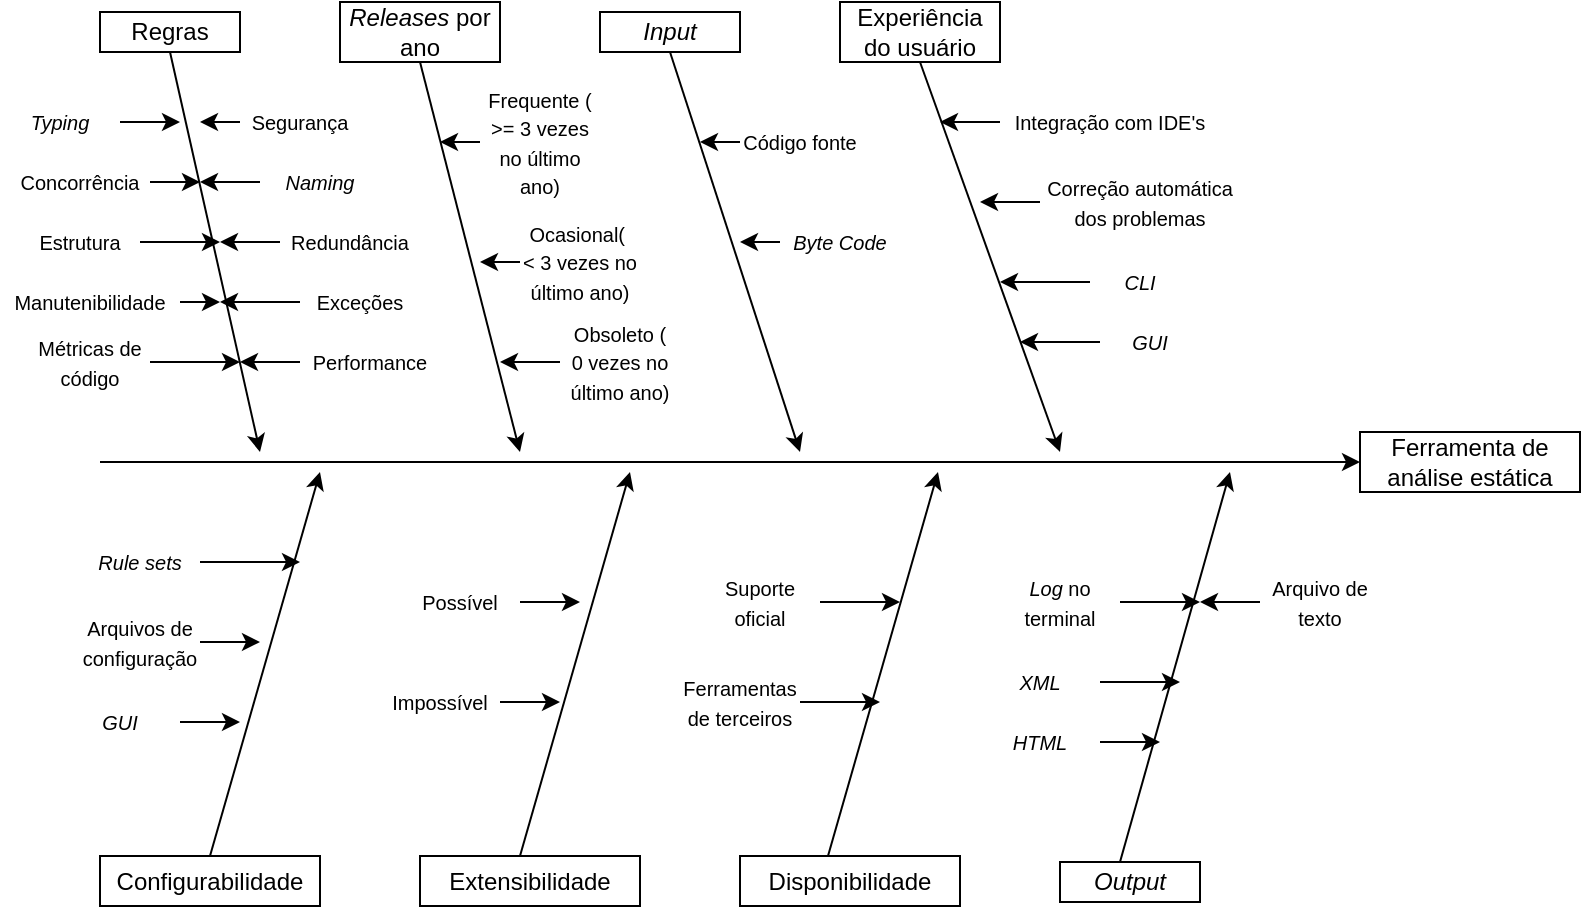 <mxfile version="21.2.9" type="device">
  <diagram name="Página-1" id="SFaAdaLeswU1lWEI1o-6">
    <mxGraphModel dx="1434" dy="731" grid="1" gridSize="10" guides="1" tooltips="1" connect="1" arrows="1" fold="1" page="1" pageScale="1" pageWidth="827" pageHeight="1169" math="0" shadow="0">
      <root>
        <mxCell id="0" />
        <mxCell id="1" parent="0" />
        <mxCell id="u3kmKQPeAdHwH4gY3bJC-2" value="Ferramenta de análise estática" style="rounded=0;whiteSpace=wrap;html=1;" parent="1" vertex="1">
          <mxGeometry x="680" y="360" width="110" height="30" as="geometry" />
        </mxCell>
        <mxCell id="u3kmKQPeAdHwH4gY3bJC-3" value="" style="endArrow=classic;html=1;rounded=0;entryX=0;entryY=0.5;entryDx=0;entryDy=0;" parent="1" target="u3kmKQPeAdHwH4gY3bJC-2" edge="1">
          <mxGeometry width="50" height="50" relative="1" as="geometry">
            <mxPoint x="50" y="375" as="sourcePoint" />
            <mxPoint x="440" y="370" as="targetPoint" />
          </mxGeometry>
        </mxCell>
        <mxCell id="u3kmKQPeAdHwH4gY3bJC-4" value="Regras" style="rounded=0;whiteSpace=wrap;html=1;" parent="1" vertex="1">
          <mxGeometry x="50" y="150" width="70" height="20" as="geometry" />
        </mxCell>
        <mxCell id="u3kmKQPeAdHwH4gY3bJC-5" value="&lt;i&gt;Releases&lt;/i&gt;&amp;nbsp;por ano" style="rounded=0;whiteSpace=wrap;html=1;" parent="1" vertex="1">
          <mxGeometry x="170" y="145" width="80" height="30" as="geometry" />
        </mxCell>
        <mxCell id="u3kmKQPeAdHwH4gY3bJC-7" value="&lt;i&gt;Input&lt;/i&gt;" style="rounded=0;whiteSpace=wrap;html=1;" parent="1" vertex="1">
          <mxGeometry x="300" y="150" width="70" height="20" as="geometry" />
        </mxCell>
        <mxCell id="u3kmKQPeAdHwH4gY3bJC-8" value="Configurabilidade" style="rounded=0;whiteSpace=wrap;html=1;" parent="1" vertex="1">
          <mxGeometry x="50" y="572" width="110" height="25" as="geometry" />
        </mxCell>
        <mxCell id="u3kmKQPeAdHwH4gY3bJC-10" value="Extensibilidade" style="rounded=0;whiteSpace=wrap;html=1;" parent="1" vertex="1">
          <mxGeometry x="210" y="572" width="110" height="25" as="geometry" />
        </mxCell>
        <mxCell id="u3kmKQPeAdHwH4gY3bJC-11" value="Disponibilidade" style="rounded=0;whiteSpace=wrap;html=1;" parent="1" vertex="1">
          <mxGeometry x="370" y="572" width="110" height="25" as="geometry" />
        </mxCell>
        <mxCell id="u3kmKQPeAdHwH4gY3bJC-12" value="Experiência do usuário" style="rounded=0;whiteSpace=wrap;html=1;" parent="1" vertex="1">
          <mxGeometry x="420" y="145" width="80" height="30" as="geometry" />
        </mxCell>
        <mxCell id="u3kmKQPeAdHwH4gY3bJC-13" value="&lt;i&gt;Output&lt;/i&gt;" style="rounded=0;whiteSpace=wrap;html=1;" parent="1" vertex="1">
          <mxGeometry x="530" y="575" width="70" height="20" as="geometry" />
        </mxCell>
        <mxCell id="u3kmKQPeAdHwH4gY3bJC-14" value="" style="endArrow=classic;html=1;rounded=0;exitX=0.5;exitY=1;exitDx=0;exitDy=0;" parent="1" source="u3kmKQPeAdHwH4gY3bJC-4" edge="1">
          <mxGeometry width="50" height="50" relative="1" as="geometry">
            <mxPoint x="390" y="420" as="sourcePoint" />
            <mxPoint x="130" y="370" as="targetPoint" />
          </mxGeometry>
        </mxCell>
        <mxCell id="u3kmKQPeAdHwH4gY3bJC-15" value="" style="endArrow=classic;html=1;rounded=0;exitX=0.5;exitY=1;exitDx=0;exitDy=0;" parent="1" source="u3kmKQPeAdHwH4gY3bJC-5" edge="1">
          <mxGeometry width="50" height="50" relative="1" as="geometry">
            <mxPoint x="390" y="420" as="sourcePoint" />
            <mxPoint x="260" y="370" as="targetPoint" />
          </mxGeometry>
        </mxCell>
        <mxCell id="u3kmKQPeAdHwH4gY3bJC-16" value="" style="endArrow=classic;html=1;rounded=0;exitX=0.5;exitY=1;exitDx=0;exitDy=0;" parent="1" source="u3kmKQPeAdHwH4gY3bJC-7" edge="1">
          <mxGeometry width="50" height="50" relative="1" as="geometry">
            <mxPoint x="390" y="420" as="sourcePoint" />
            <mxPoint x="400" y="370" as="targetPoint" />
          </mxGeometry>
        </mxCell>
        <mxCell id="u3kmKQPeAdHwH4gY3bJC-17" value="" style="endArrow=classic;html=1;rounded=0;exitX=0.5;exitY=1;exitDx=0;exitDy=0;" parent="1" source="u3kmKQPeAdHwH4gY3bJC-12" edge="1">
          <mxGeometry width="50" height="50" relative="1" as="geometry">
            <mxPoint x="390" y="420" as="sourcePoint" />
            <mxPoint x="530" y="370" as="targetPoint" />
          </mxGeometry>
        </mxCell>
        <mxCell id="u3kmKQPeAdHwH4gY3bJC-18" value="" style="endArrow=classic;html=1;rounded=0;exitX=0.5;exitY=0;exitDx=0;exitDy=0;" parent="1" source="u3kmKQPeAdHwH4gY3bJC-8" edge="1">
          <mxGeometry width="50" height="50" relative="1" as="geometry">
            <mxPoint x="390" y="420" as="sourcePoint" />
            <mxPoint x="160" y="380" as="targetPoint" />
          </mxGeometry>
        </mxCell>
        <mxCell id="u3kmKQPeAdHwH4gY3bJC-19" value="" style="endArrow=classic;html=1;rounded=0;exitX=0.5;exitY=0;exitDx=0;exitDy=0;" parent="1" edge="1">
          <mxGeometry width="50" height="50" relative="1" as="geometry">
            <mxPoint x="260" y="572" as="sourcePoint" />
            <mxPoint x="315" y="380" as="targetPoint" />
          </mxGeometry>
        </mxCell>
        <mxCell id="u3kmKQPeAdHwH4gY3bJC-20" value="" style="endArrow=classic;html=1;rounded=0;exitX=0.5;exitY=0;exitDx=0;exitDy=0;" parent="1" edge="1">
          <mxGeometry width="50" height="50" relative="1" as="geometry">
            <mxPoint x="414" y="572" as="sourcePoint" />
            <mxPoint x="469" y="380" as="targetPoint" />
          </mxGeometry>
        </mxCell>
        <mxCell id="u3kmKQPeAdHwH4gY3bJC-21" value="" style="endArrow=classic;html=1;rounded=0;exitX=0.5;exitY=0;exitDx=0;exitDy=0;" parent="1" edge="1">
          <mxGeometry width="50" height="50" relative="1" as="geometry">
            <mxPoint x="560" y="575" as="sourcePoint" />
            <mxPoint x="615" y="380" as="targetPoint" />
          </mxGeometry>
        </mxCell>
        <mxCell id="u3kmKQPeAdHwH4gY3bJC-41" style="edgeStyle=orthogonalEdgeStyle;rounded=0;orthogonalLoop=1;jettySize=auto;html=1;exitX=0;exitY=0.5;exitDx=0;exitDy=0;" parent="1" source="u3kmKQPeAdHwH4gY3bJC-22" edge="1">
          <mxGeometry relative="1" as="geometry">
            <mxPoint x="100" y="205" as="targetPoint" />
          </mxGeometry>
        </mxCell>
        <mxCell id="u3kmKQPeAdHwH4gY3bJC-22" value="&lt;font style=&quot;font-size: 10px;&quot;&gt;Segurança&lt;/font&gt;" style="text;html=1;strokeColor=none;fillColor=none;align=center;verticalAlign=middle;whiteSpace=wrap;rounded=0;" parent="1" vertex="1">
          <mxGeometry x="120" y="190" width="60" height="30" as="geometry" />
        </mxCell>
        <mxCell id="u3kmKQPeAdHwH4gY3bJC-36" style="edgeStyle=orthogonalEdgeStyle;rounded=0;orthogonalLoop=1;jettySize=auto;html=1;exitX=1;exitY=0.5;exitDx=0;exitDy=0;" parent="1" source="u3kmKQPeAdHwH4gY3bJC-24" edge="1">
          <mxGeometry relative="1" as="geometry">
            <mxPoint x="90" y="205" as="targetPoint" />
          </mxGeometry>
        </mxCell>
        <mxCell id="u3kmKQPeAdHwH4gY3bJC-24" value="&lt;font style=&quot;font-size: 10px;&quot;&gt;&lt;i&gt;Typing&lt;/i&gt;&lt;/font&gt;" style="text;html=1;strokeColor=none;fillColor=none;align=center;verticalAlign=middle;whiteSpace=wrap;rounded=0;" parent="1" vertex="1">
          <mxGeometry y="190" width="60" height="30" as="geometry" />
        </mxCell>
        <mxCell id="u3kmKQPeAdHwH4gY3bJC-43" style="edgeStyle=orthogonalEdgeStyle;rounded=0;orthogonalLoop=1;jettySize=auto;html=1;exitX=0;exitY=0.5;exitDx=0;exitDy=0;" parent="1" source="u3kmKQPeAdHwH4gY3bJC-25" edge="1">
          <mxGeometry relative="1" as="geometry">
            <mxPoint x="100" y="235" as="targetPoint" />
          </mxGeometry>
        </mxCell>
        <mxCell id="u3kmKQPeAdHwH4gY3bJC-25" value="&lt;font style=&quot;font-size: 10px;&quot;&gt;&lt;i&gt;Naming&lt;/i&gt;&lt;/font&gt;" style="text;html=1;strokeColor=none;fillColor=none;align=center;verticalAlign=middle;whiteSpace=wrap;rounded=0;" parent="1" vertex="1">
          <mxGeometry x="130" y="220" width="60" height="30" as="geometry" />
        </mxCell>
        <mxCell id="u3kmKQPeAdHwH4gY3bJC-35" style="edgeStyle=orthogonalEdgeStyle;rounded=0;orthogonalLoop=1;jettySize=auto;html=1;exitX=1;exitY=0.5;exitDx=0;exitDy=0;" parent="1" source="u3kmKQPeAdHwH4gY3bJC-26" edge="1">
          <mxGeometry relative="1" as="geometry">
            <mxPoint x="100" y="235" as="targetPoint" />
          </mxGeometry>
        </mxCell>
        <mxCell id="u3kmKQPeAdHwH4gY3bJC-26" value="&lt;font style=&quot;font-size: 10px;&quot;&gt;Concorrência&lt;/font&gt;" style="text;html=1;strokeColor=none;fillColor=none;align=center;verticalAlign=middle;whiteSpace=wrap;rounded=0;" parent="1" vertex="1">
          <mxGeometry x="5" y="220" width="70" height="30" as="geometry" />
        </mxCell>
        <mxCell id="u3kmKQPeAdHwH4gY3bJC-44" style="edgeStyle=orthogonalEdgeStyle;rounded=0;orthogonalLoop=1;jettySize=auto;html=1;exitX=0;exitY=0.5;exitDx=0;exitDy=0;" parent="1" source="u3kmKQPeAdHwH4gY3bJC-27" edge="1">
          <mxGeometry relative="1" as="geometry">
            <mxPoint x="110" y="265" as="targetPoint" />
          </mxGeometry>
        </mxCell>
        <mxCell id="u3kmKQPeAdHwH4gY3bJC-27" value="&lt;span style=&quot;font-size: 10px;&quot;&gt;Redundância&lt;/span&gt;" style="text;html=1;strokeColor=none;fillColor=none;align=center;verticalAlign=middle;whiteSpace=wrap;rounded=0;" parent="1" vertex="1">
          <mxGeometry x="140" y="250" width="70" height="30" as="geometry" />
        </mxCell>
        <mxCell id="u3kmKQPeAdHwH4gY3bJC-37" style="edgeStyle=orthogonalEdgeStyle;rounded=0;orthogonalLoop=1;jettySize=auto;html=1;exitX=1;exitY=0.5;exitDx=0;exitDy=0;" parent="1" source="u3kmKQPeAdHwH4gY3bJC-28" edge="1">
          <mxGeometry relative="1" as="geometry">
            <mxPoint x="110" y="265" as="targetPoint" />
          </mxGeometry>
        </mxCell>
        <mxCell id="u3kmKQPeAdHwH4gY3bJC-28" value="&lt;span style=&quot;font-size: 10px;&quot;&gt;Estrutura&lt;/span&gt;" style="text;html=1;strokeColor=none;fillColor=none;align=center;verticalAlign=middle;whiteSpace=wrap;rounded=0;" parent="1" vertex="1">
          <mxGeometry x="10" y="250" width="60" height="30" as="geometry" />
        </mxCell>
        <mxCell id="u3kmKQPeAdHwH4gY3bJC-48" style="edgeStyle=orthogonalEdgeStyle;rounded=0;orthogonalLoop=1;jettySize=auto;html=1;exitX=0;exitY=0.5;exitDx=0;exitDy=0;" parent="1" source="u3kmKQPeAdHwH4gY3bJC-29" edge="1">
          <mxGeometry relative="1" as="geometry">
            <mxPoint x="110" y="295" as="targetPoint" />
          </mxGeometry>
        </mxCell>
        <mxCell id="u3kmKQPeAdHwH4gY3bJC-29" value="&lt;span style=&quot;font-size: 10px;&quot;&gt;Exceções&lt;/span&gt;" style="text;html=1;strokeColor=none;fillColor=none;align=center;verticalAlign=middle;whiteSpace=wrap;rounded=0;" parent="1" vertex="1">
          <mxGeometry x="150" y="280" width="60" height="30" as="geometry" />
        </mxCell>
        <mxCell id="u3kmKQPeAdHwH4gY3bJC-40" style="edgeStyle=orthogonalEdgeStyle;rounded=0;orthogonalLoop=1;jettySize=auto;html=1;exitX=1;exitY=0.5;exitDx=0;exitDy=0;" parent="1" source="u3kmKQPeAdHwH4gY3bJC-30" edge="1">
          <mxGeometry relative="1" as="geometry">
            <mxPoint x="110" y="295" as="targetPoint" />
          </mxGeometry>
        </mxCell>
        <mxCell id="u3kmKQPeAdHwH4gY3bJC-30" value="&lt;font style=&quot;font-size: 10px;&quot;&gt;Manutenibilidade&lt;/font&gt;" style="text;html=1;strokeColor=none;fillColor=none;align=center;verticalAlign=middle;whiteSpace=wrap;rounded=0;" parent="1" vertex="1">
          <mxGeometry y="280" width="90" height="30" as="geometry" />
        </mxCell>
        <mxCell id="u3kmKQPeAdHwH4gY3bJC-39" style="edgeStyle=orthogonalEdgeStyle;rounded=0;orthogonalLoop=1;jettySize=auto;html=1;exitX=1;exitY=0.5;exitDx=0;exitDy=0;" parent="1" source="u3kmKQPeAdHwH4gY3bJC-32" edge="1">
          <mxGeometry relative="1" as="geometry">
            <mxPoint x="120" y="325" as="targetPoint" />
          </mxGeometry>
        </mxCell>
        <mxCell id="u3kmKQPeAdHwH4gY3bJC-32" value="&lt;font style=&quot;font-size: 10px;&quot;&gt;Métricas de código&lt;/font&gt;" style="text;html=1;strokeColor=none;fillColor=none;align=center;verticalAlign=middle;whiteSpace=wrap;rounded=0;" parent="1" vertex="1">
          <mxGeometry x="15" y="310" width="60" height="30" as="geometry" />
        </mxCell>
        <mxCell id="u3kmKQPeAdHwH4gY3bJC-47" style="edgeStyle=orthogonalEdgeStyle;rounded=0;orthogonalLoop=1;jettySize=auto;html=1;exitX=0;exitY=0.5;exitDx=0;exitDy=0;" parent="1" source="u3kmKQPeAdHwH4gY3bJC-33" edge="1">
          <mxGeometry relative="1" as="geometry">
            <mxPoint x="120" y="325" as="targetPoint" />
          </mxGeometry>
        </mxCell>
        <mxCell id="u3kmKQPeAdHwH4gY3bJC-33" value="&lt;span style=&quot;font-size: 10px;&quot;&gt;Performance&lt;/span&gt;" style="text;html=1;strokeColor=none;fillColor=none;align=center;verticalAlign=middle;whiteSpace=wrap;rounded=0;" parent="1" vertex="1">
          <mxGeometry x="150" y="310" width="70" height="30" as="geometry" />
        </mxCell>
        <mxCell id="u3kmKQPeAdHwH4gY3bJC-54" style="edgeStyle=orthogonalEdgeStyle;rounded=0;orthogonalLoop=1;jettySize=auto;html=1;exitX=0;exitY=0.5;exitDx=0;exitDy=0;" parent="1" source="u3kmKQPeAdHwH4gY3bJC-50" edge="1">
          <mxGeometry relative="1" as="geometry">
            <mxPoint x="220" y="215" as="targetPoint" />
          </mxGeometry>
        </mxCell>
        <mxCell id="u3kmKQPeAdHwH4gY3bJC-50" value="&lt;font style=&quot;font-size: 10px;&quot;&gt;Frequente ( &amp;gt;= 3 vezes no último ano)&lt;/font&gt;" style="text;html=1;strokeColor=none;fillColor=none;align=center;verticalAlign=middle;whiteSpace=wrap;rounded=0;" parent="1" vertex="1">
          <mxGeometry x="240" y="200" width="60" height="30" as="geometry" />
        </mxCell>
        <mxCell id="u3kmKQPeAdHwH4gY3bJC-55" style="edgeStyle=orthogonalEdgeStyle;rounded=0;orthogonalLoop=1;jettySize=auto;html=1;exitX=0;exitY=0.5;exitDx=0;exitDy=0;" parent="1" source="u3kmKQPeAdHwH4gY3bJC-52" edge="1">
          <mxGeometry relative="1" as="geometry">
            <mxPoint x="240" y="275" as="targetPoint" />
          </mxGeometry>
        </mxCell>
        <mxCell id="u3kmKQPeAdHwH4gY3bJC-52" value="&lt;font style=&quot;font-size: 10px;&quot;&gt;Ocasional(&amp;nbsp; &amp;lt; 3 vezes no último ano)&lt;/font&gt;" style="text;html=1;strokeColor=none;fillColor=none;align=center;verticalAlign=middle;whiteSpace=wrap;rounded=0;" parent="1" vertex="1">
          <mxGeometry x="260" y="260" width="60" height="30" as="geometry" />
        </mxCell>
        <mxCell id="u3kmKQPeAdHwH4gY3bJC-56" style="edgeStyle=orthogonalEdgeStyle;rounded=0;orthogonalLoop=1;jettySize=auto;html=1;exitX=0;exitY=0.5;exitDx=0;exitDy=0;" parent="1" source="u3kmKQPeAdHwH4gY3bJC-53" edge="1">
          <mxGeometry relative="1" as="geometry">
            <mxPoint x="250" y="325" as="targetPoint" />
          </mxGeometry>
        </mxCell>
        <mxCell id="u3kmKQPeAdHwH4gY3bJC-53" value="&lt;font style=&quot;font-size: 10px;&quot;&gt;Obsoleto (&lt;br&gt;0 vezes no último ano)&lt;br&gt;&lt;/font&gt;" style="text;html=1;strokeColor=none;fillColor=none;align=center;verticalAlign=middle;whiteSpace=wrap;rounded=0;" parent="1" vertex="1">
          <mxGeometry x="280" y="310" width="60" height="30" as="geometry" />
        </mxCell>
        <mxCell id="u3kmKQPeAdHwH4gY3bJC-60" style="edgeStyle=orthogonalEdgeStyle;rounded=0;orthogonalLoop=1;jettySize=auto;html=1;exitX=0;exitY=0.5;exitDx=0;exitDy=0;" parent="1" source="u3kmKQPeAdHwH4gY3bJC-58" edge="1">
          <mxGeometry relative="1" as="geometry">
            <mxPoint x="350" y="215" as="targetPoint" />
          </mxGeometry>
        </mxCell>
        <mxCell id="u3kmKQPeAdHwH4gY3bJC-58" value="&lt;font style=&quot;font-size: 10px;&quot;&gt;Código fonte&lt;/font&gt;" style="text;html=1;strokeColor=none;fillColor=none;align=center;verticalAlign=middle;whiteSpace=wrap;rounded=0;" parent="1" vertex="1">
          <mxGeometry x="370" y="200" width="60" height="30" as="geometry" />
        </mxCell>
        <mxCell id="u3kmKQPeAdHwH4gY3bJC-63" style="edgeStyle=orthogonalEdgeStyle;rounded=0;orthogonalLoop=1;jettySize=auto;html=1;exitX=0;exitY=0.5;exitDx=0;exitDy=0;" parent="1" source="u3kmKQPeAdHwH4gY3bJC-59" edge="1">
          <mxGeometry relative="1" as="geometry">
            <mxPoint x="370" y="265" as="targetPoint" />
          </mxGeometry>
        </mxCell>
        <mxCell id="u3kmKQPeAdHwH4gY3bJC-59" value="&lt;font style=&quot;font-size: 10px;&quot;&gt;&lt;i&gt;Byte Code&lt;/i&gt;&lt;/font&gt;" style="text;html=1;strokeColor=none;fillColor=none;align=center;verticalAlign=middle;whiteSpace=wrap;rounded=0;" parent="1" vertex="1">
          <mxGeometry x="390" y="250" width="60" height="30" as="geometry" />
        </mxCell>
        <mxCell id="u3kmKQPeAdHwH4gY3bJC-71" style="edgeStyle=orthogonalEdgeStyle;rounded=0;orthogonalLoop=1;jettySize=auto;html=1;exitX=0;exitY=0.5;exitDx=0;exitDy=0;" parent="1" source="u3kmKQPeAdHwH4gY3bJC-64" edge="1">
          <mxGeometry relative="1" as="geometry">
            <mxPoint x="470" y="205" as="targetPoint" />
          </mxGeometry>
        </mxCell>
        <mxCell id="u3kmKQPeAdHwH4gY3bJC-64" value="&lt;font style=&quot;font-size: 10px;&quot;&gt;Integração com IDE&#39;s&lt;/font&gt;" style="text;html=1;strokeColor=none;fillColor=none;align=center;verticalAlign=middle;whiteSpace=wrap;rounded=0;" parent="1" vertex="1">
          <mxGeometry x="500" y="190" width="110" height="30" as="geometry" />
        </mxCell>
        <mxCell id="u3kmKQPeAdHwH4gY3bJC-74" style="edgeStyle=orthogonalEdgeStyle;rounded=0;orthogonalLoop=1;jettySize=auto;html=1;exitX=0;exitY=0.5;exitDx=0;exitDy=0;" parent="1" source="u3kmKQPeAdHwH4gY3bJC-65" edge="1">
          <mxGeometry relative="1" as="geometry">
            <mxPoint x="490" y="245" as="targetPoint" />
          </mxGeometry>
        </mxCell>
        <mxCell id="u3kmKQPeAdHwH4gY3bJC-65" value="&lt;font style=&quot;font-size: 10px;&quot;&gt;Correção automática dos problemas&lt;/font&gt;" style="text;html=1;strokeColor=none;fillColor=none;align=center;verticalAlign=middle;whiteSpace=wrap;rounded=0;" parent="1" vertex="1">
          <mxGeometry x="520" y="230" width="100" height="30" as="geometry" />
        </mxCell>
        <mxCell id="u3kmKQPeAdHwH4gY3bJC-75" style="edgeStyle=orthogonalEdgeStyle;rounded=0;orthogonalLoop=1;jettySize=auto;html=1;exitX=0;exitY=0.5;exitDx=0;exitDy=0;" parent="1" source="u3kmKQPeAdHwH4gY3bJC-69" edge="1">
          <mxGeometry relative="1" as="geometry">
            <mxPoint x="500" y="285" as="targetPoint" />
          </mxGeometry>
        </mxCell>
        <mxCell id="u3kmKQPeAdHwH4gY3bJC-69" value="&lt;span style=&quot;font-size: 10px;&quot;&gt;&lt;i&gt;CLI&lt;/i&gt;&lt;/span&gt;" style="text;html=1;strokeColor=none;fillColor=none;align=center;verticalAlign=middle;whiteSpace=wrap;rounded=0;" parent="1" vertex="1">
          <mxGeometry x="545" y="270" width="50" height="30" as="geometry" />
        </mxCell>
        <mxCell id="u3kmKQPeAdHwH4gY3bJC-76" style="edgeStyle=orthogonalEdgeStyle;rounded=0;orthogonalLoop=1;jettySize=auto;html=1;exitX=0;exitY=0.5;exitDx=0;exitDy=0;" parent="1" source="u3kmKQPeAdHwH4gY3bJC-70" edge="1">
          <mxGeometry relative="1" as="geometry">
            <mxPoint x="510" y="315" as="targetPoint" />
          </mxGeometry>
        </mxCell>
        <mxCell id="u3kmKQPeAdHwH4gY3bJC-70" value="&lt;span style=&quot;font-size: 10px;&quot;&gt;&lt;i&gt;GUI&lt;/i&gt;&lt;/span&gt;" style="text;html=1;strokeColor=none;fillColor=none;align=center;verticalAlign=middle;whiteSpace=wrap;rounded=0;" parent="1" vertex="1">
          <mxGeometry x="550" y="300" width="50" height="30" as="geometry" />
        </mxCell>
        <mxCell id="u3kmKQPeAdHwH4gY3bJC-81" style="edgeStyle=orthogonalEdgeStyle;rounded=0;orthogonalLoop=1;jettySize=auto;html=1;exitX=1;exitY=0.5;exitDx=0;exitDy=0;" parent="1" source="u3kmKQPeAdHwH4gY3bJC-77" edge="1">
          <mxGeometry relative="1" as="geometry">
            <mxPoint x="150" y="425" as="targetPoint" />
          </mxGeometry>
        </mxCell>
        <mxCell id="u3kmKQPeAdHwH4gY3bJC-77" value="&lt;span style=&quot;font-size: 10px;&quot;&gt;&lt;i&gt;Rule sets&lt;/i&gt;&lt;/span&gt;" style="text;html=1;strokeColor=none;fillColor=none;align=center;verticalAlign=middle;whiteSpace=wrap;rounded=0;" parent="1" vertex="1">
          <mxGeometry x="40" y="410" width="60" height="30" as="geometry" />
        </mxCell>
        <mxCell id="u3kmKQPeAdHwH4gY3bJC-82" style="edgeStyle=orthogonalEdgeStyle;rounded=0;orthogonalLoop=1;jettySize=auto;html=1;exitX=1;exitY=0.5;exitDx=0;exitDy=0;" parent="1" source="u3kmKQPeAdHwH4gY3bJC-78" edge="1">
          <mxGeometry relative="1" as="geometry">
            <mxPoint x="130" y="465" as="targetPoint" />
          </mxGeometry>
        </mxCell>
        <mxCell id="u3kmKQPeAdHwH4gY3bJC-78" value="&lt;span style=&quot;font-size: 10px;&quot;&gt;Arquivos de configuração&lt;/span&gt;" style="text;html=1;strokeColor=none;fillColor=none;align=center;verticalAlign=middle;whiteSpace=wrap;rounded=0;" parent="1" vertex="1">
          <mxGeometry x="40" y="450" width="60" height="30" as="geometry" />
        </mxCell>
        <mxCell id="u3kmKQPeAdHwH4gY3bJC-83" style="edgeStyle=orthogonalEdgeStyle;rounded=0;orthogonalLoop=1;jettySize=auto;html=1;exitX=1;exitY=0.5;exitDx=0;exitDy=0;" parent="1" source="u3kmKQPeAdHwH4gY3bJC-79" edge="1">
          <mxGeometry relative="1" as="geometry">
            <mxPoint x="120" y="505" as="targetPoint" />
          </mxGeometry>
        </mxCell>
        <mxCell id="u3kmKQPeAdHwH4gY3bJC-79" value="&lt;span style=&quot;font-size: 10px;&quot;&gt;&lt;i&gt;GUI&lt;/i&gt;&lt;/span&gt;" style="text;html=1;strokeColor=none;fillColor=none;align=center;verticalAlign=middle;whiteSpace=wrap;rounded=0;" parent="1" vertex="1">
          <mxGeometry x="30" y="490" width="60" height="30" as="geometry" />
        </mxCell>
        <mxCell id="u3kmKQPeAdHwH4gY3bJC-86" style="edgeStyle=orthogonalEdgeStyle;rounded=0;orthogonalLoop=1;jettySize=auto;html=1;exitX=1;exitY=0.5;exitDx=0;exitDy=0;" parent="1" source="u3kmKQPeAdHwH4gY3bJC-84" edge="1">
          <mxGeometry relative="1" as="geometry">
            <mxPoint x="290" y="445" as="targetPoint" />
          </mxGeometry>
        </mxCell>
        <mxCell id="u3kmKQPeAdHwH4gY3bJC-84" value="&lt;span style=&quot;font-size: 10px;&quot;&gt;Possível&lt;/span&gt;" style="text;html=1;strokeColor=none;fillColor=none;align=center;verticalAlign=middle;whiteSpace=wrap;rounded=0;" parent="1" vertex="1">
          <mxGeometry x="200" y="430" width="60" height="30" as="geometry" />
        </mxCell>
        <mxCell id="u3kmKQPeAdHwH4gY3bJC-88" style="edgeStyle=orthogonalEdgeStyle;rounded=0;orthogonalLoop=1;jettySize=auto;html=1;exitX=1;exitY=0.5;exitDx=0;exitDy=0;" parent="1" source="u3kmKQPeAdHwH4gY3bJC-85" edge="1">
          <mxGeometry relative="1" as="geometry">
            <mxPoint x="280" y="495" as="targetPoint" />
          </mxGeometry>
        </mxCell>
        <mxCell id="u3kmKQPeAdHwH4gY3bJC-85" value="&lt;span style=&quot;font-size: 10px;&quot;&gt;Impossível&lt;/span&gt;" style="text;html=1;strokeColor=none;fillColor=none;align=center;verticalAlign=middle;whiteSpace=wrap;rounded=0;" parent="1" vertex="1">
          <mxGeometry x="190" y="480" width="60" height="30" as="geometry" />
        </mxCell>
        <mxCell id="u3kmKQPeAdHwH4gY3bJC-90" style="edgeStyle=orthogonalEdgeStyle;rounded=0;orthogonalLoop=1;jettySize=auto;html=1;exitX=1;exitY=0.5;exitDx=0;exitDy=0;" parent="1" source="u3kmKQPeAdHwH4gY3bJC-89" edge="1">
          <mxGeometry relative="1" as="geometry">
            <mxPoint x="450" y="445" as="targetPoint" />
          </mxGeometry>
        </mxCell>
        <mxCell id="u3kmKQPeAdHwH4gY3bJC-89" value="&lt;span style=&quot;font-size: 10px;&quot;&gt;Suporte oficial&lt;/span&gt;" style="text;html=1;strokeColor=none;fillColor=none;align=center;verticalAlign=middle;whiteSpace=wrap;rounded=0;" parent="1" vertex="1">
          <mxGeometry x="350" y="430" width="60" height="30" as="geometry" />
        </mxCell>
        <mxCell id="u3kmKQPeAdHwH4gY3bJC-92" style="edgeStyle=orthogonalEdgeStyle;rounded=0;orthogonalLoop=1;jettySize=auto;html=1;exitX=1;exitY=0.5;exitDx=0;exitDy=0;" parent="1" source="u3kmKQPeAdHwH4gY3bJC-91" edge="1">
          <mxGeometry relative="1" as="geometry">
            <mxPoint x="440" y="495" as="targetPoint" />
          </mxGeometry>
        </mxCell>
        <mxCell id="u3kmKQPeAdHwH4gY3bJC-91" value="&lt;span style=&quot;font-size: 10px;&quot;&gt;Ferramentas de terceiros&lt;/span&gt;" style="text;html=1;strokeColor=none;fillColor=none;align=center;verticalAlign=middle;whiteSpace=wrap;rounded=0;" parent="1" vertex="1">
          <mxGeometry x="340" y="480" width="60" height="30" as="geometry" />
        </mxCell>
        <mxCell id="u3kmKQPeAdHwH4gY3bJC-94" style="edgeStyle=orthogonalEdgeStyle;rounded=0;orthogonalLoop=1;jettySize=auto;html=1;exitX=1;exitY=0.5;exitDx=0;exitDy=0;" parent="1" source="u3kmKQPeAdHwH4gY3bJC-93" edge="1">
          <mxGeometry relative="1" as="geometry">
            <mxPoint x="600" y="445" as="targetPoint" />
          </mxGeometry>
        </mxCell>
        <mxCell id="u3kmKQPeAdHwH4gY3bJC-93" value="&lt;span style=&quot;font-size: 10px;&quot;&gt;&lt;i&gt;Log&lt;/i&gt;&amp;nbsp;no terminal&lt;/span&gt;" style="text;html=1;strokeColor=none;fillColor=none;align=center;verticalAlign=middle;whiteSpace=wrap;rounded=0;" parent="1" vertex="1">
          <mxGeometry x="500" y="430" width="60" height="30" as="geometry" />
        </mxCell>
        <mxCell id="AzQx4MZ6ZANHCV_5pLBw-1" style="edgeStyle=orthogonalEdgeStyle;rounded=0;orthogonalLoop=1;jettySize=auto;html=1;exitX=1;exitY=0.5;exitDx=0;exitDy=0;" parent="1" source="u3kmKQPeAdHwH4gY3bJC-95" edge="1">
          <mxGeometry relative="1" as="geometry">
            <mxPoint x="590" y="485" as="targetPoint" />
          </mxGeometry>
        </mxCell>
        <mxCell id="u3kmKQPeAdHwH4gY3bJC-95" value="&lt;span style=&quot;font-size: 10px;&quot;&gt;&lt;i&gt;XML&lt;/i&gt;&lt;/span&gt;" style="text;html=1;strokeColor=none;fillColor=none;align=center;verticalAlign=middle;whiteSpace=wrap;rounded=0;" parent="1" vertex="1">
          <mxGeometry x="490" y="470" width="60" height="30" as="geometry" />
        </mxCell>
        <mxCell id="AzQx4MZ6ZANHCV_5pLBw-2" style="edgeStyle=orthogonalEdgeStyle;rounded=0;orthogonalLoop=1;jettySize=auto;html=1;exitX=1;exitY=0.5;exitDx=0;exitDy=0;" parent="1" source="u3kmKQPeAdHwH4gY3bJC-97" edge="1">
          <mxGeometry relative="1" as="geometry">
            <mxPoint x="580" y="515" as="targetPoint" />
          </mxGeometry>
        </mxCell>
        <mxCell id="u3kmKQPeAdHwH4gY3bJC-97" value="&lt;span style=&quot;font-size: 10px;&quot;&gt;&lt;i&gt;HTML&lt;/i&gt;&lt;/span&gt;" style="text;html=1;strokeColor=none;fillColor=none;align=center;verticalAlign=middle;whiteSpace=wrap;rounded=0;" parent="1" vertex="1">
          <mxGeometry x="490" y="500" width="60" height="30" as="geometry" />
        </mxCell>
        <mxCell id="u3kmKQPeAdHwH4gY3bJC-99" style="edgeStyle=orthogonalEdgeStyle;rounded=0;orthogonalLoop=1;jettySize=auto;html=1;exitX=0;exitY=0.5;exitDx=0;exitDy=0;" parent="1" source="u3kmKQPeAdHwH4gY3bJC-98" edge="1">
          <mxGeometry relative="1" as="geometry">
            <mxPoint x="600" y="445" as="targetPoint" />
          </mxGeometry>
        </mxCell>
        <mxCell id="u3kmKQPeAdHwH4gY3bJC-98" value="&lt;span style=&quot;font-size: 10px;&quot;&gt;Arquivo de texto&lt;/span&gt;" style="text;html=1;strokeColor=none;fillColor=none;align=center;verticalAlign=middle;whiteSpace=wrap;rounded=0;" parent="1" vertex="1">
          <mxGeometry x="630" y="430" width="60" height="30" as="geometry" />
        </mxCell>
      </root>
    </mxGraphModel>
  </diagram>
</mxfile>
